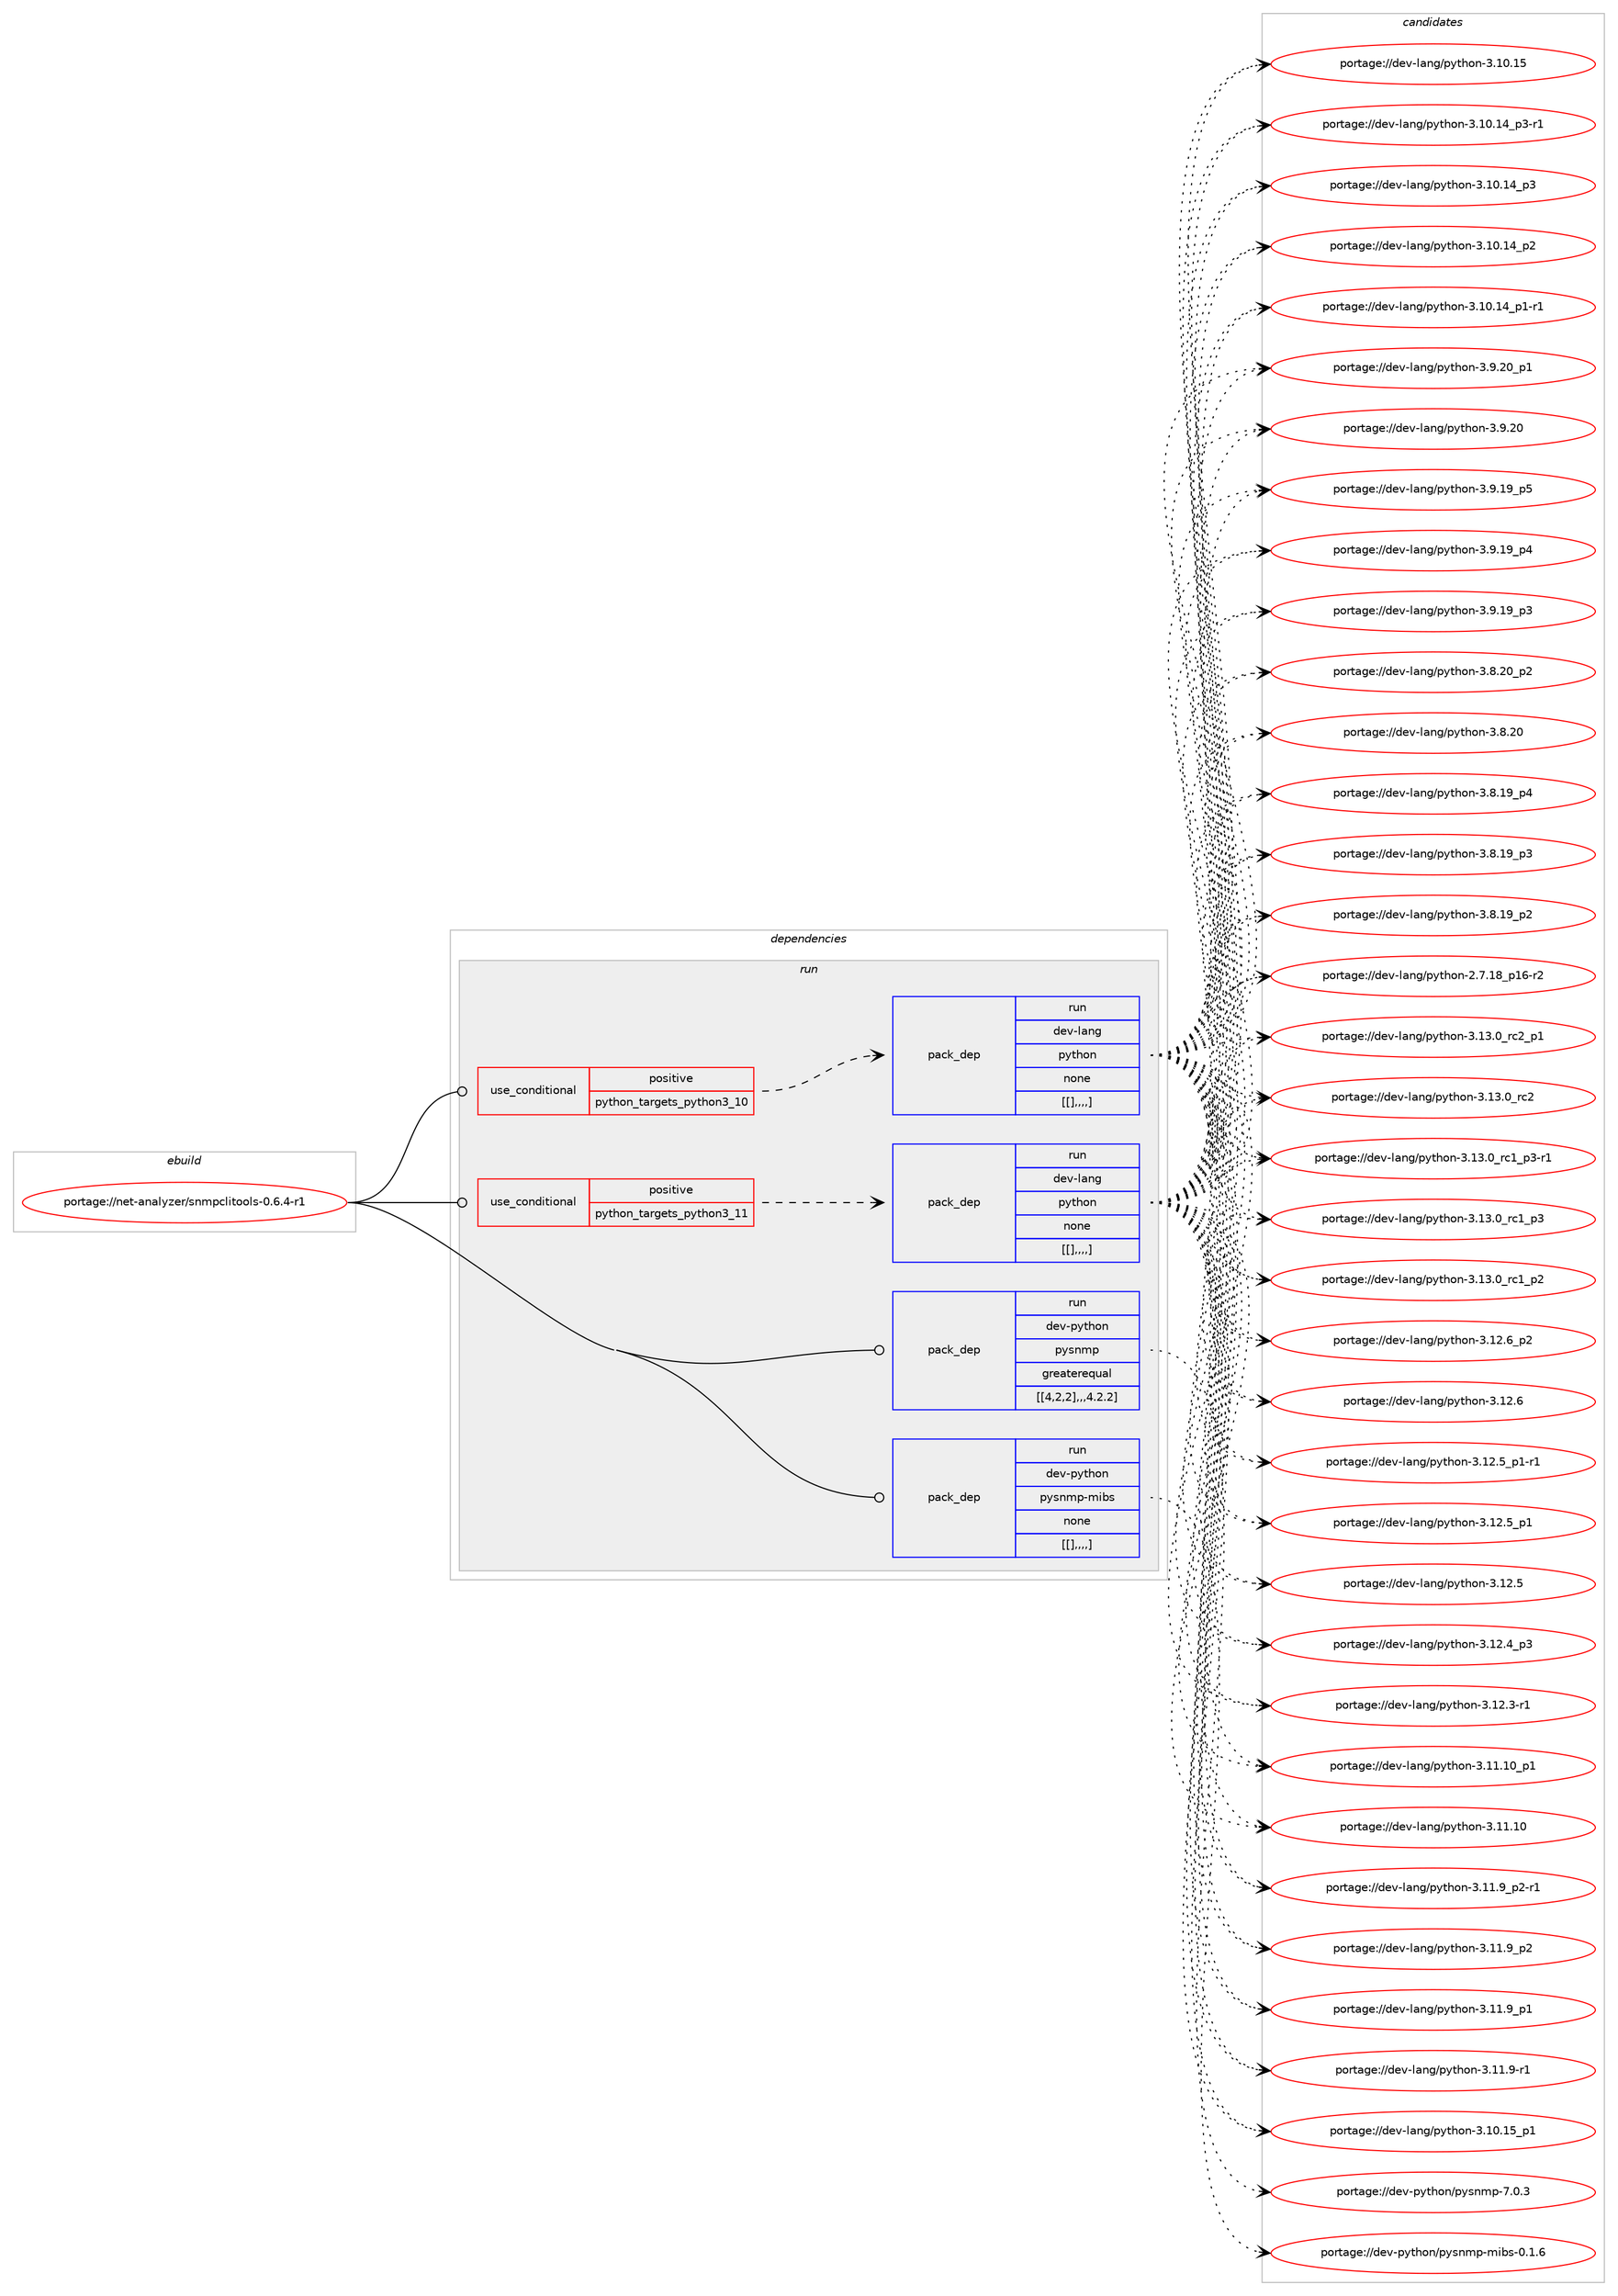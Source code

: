 digraph prolog {

# *************
# Graph options
# *************

newrank=true;
concentrate=true;
compound=true;
graph [rankdir=LR,fontname=Helvetica,fontsize=10,ranksep=1.5];#, ranksep=2.5, nodesep=0.2];
edge  [arrowhead=vee];
node  [fontname=Helvetica,fontsize=10];

# **********
# The ebuild
# **********

subgraph cluster_leftcol {
color=gray;
label=<<i>ebuild</i>>;
id [label="portage://net-analyzer/snmpclitools-0.6.4-r1", color=red, width=4, href="../net-analyzer/snmpclitools-0.6.4-r1.svg"];
}

# ****************
# The dependencies
# ****************

subgraph cluster_midcol {
color=gray;
label=<<i>dependencies</i>>;
subgraph cluster_compile {
fillcolor="#eeeeee";
style=filled;
label=<<i>compile</i>>;
}
subgraph cluster_compileandrun {
fillcolor="#eeeeee";
style=filled;
label=<<i>compile and run</i>>;
}
subgraph cluster_run {
fillcolor="#eeeeee";
style=filled;
label=<<i>run</i>>;
subgraph cond92479 {
dependency353622 [label=<<TABLE BORDER="0" CELLBORDER="1" CELLSPACING="0" CELLPADDING="4"><TR><TD ROWSPAN="3" CELLPADDING="10">use_conditional</TD></TR><TR><TD>positive</TD></TR><TR><TD>python_targets_python3_10</TD></TR></TABLE>>, shape=none, color=red];
subgraph pack258516 {
dependency353623 [label=<<TABLE BORDER="0" CELLBORDER="1" CELLSPACING="0" CELLPADDING="4" WIDTH="220"><TR><TD ROWSPAN="6" CELLPADDING="30">pack_dep</TD></TR><TR><TD WIDTH="110">run</TD></TR><TR><TD>dev-lang</TD></TR><TR><TD>python</TD></TR><TR><TD>none</TD></TR><TR><TD>[[],,,,]</TD></TR></TABLE>>, shape=none, color=blue];
}
dependency353622:e -> dependency353623:w [weight=20,style="dashed",arrowhead="vee"];
}
id:e -> dependency353622:w [weight=20,style="solid",arrowhead="odot"];
subgraph cond92480 {
dependency353624 [label=<<TABLE BORDER="0" CELLBORDER="1" CELLSPACING="0" CELLPADDING="4"><TR><TD ROWSPAN="3" CELLPADDING="10">use_conditional</TD></TR><TR><TD>positive</TD></TR><TR><TD>python_targets_python3_11</TD></TR></TABLE>>, shape=none, color=red];
subgraph pack258517 {
dependency353625 [label=<<TABLE BORDER="0" CELLBORDER="1" CELLSPACING="0" CELLPADDING="4" WIDTH="220"><TR><TD ROWSPAN="6" CELLPADDING="30">pack_dep</TD></TR><TR><TD WIDTH="110">run</TD></TR><TR><TD>dev-lang</TD></TR><TR><TD>python</TD></TR><TR><TD>none</TD></TR><TR><TD>[[],,,,]</TD></TR></TABLE>>, shape=none, color=blue];
}
dependency353624:e -> dependency353625:w [weight=20,style="dashed",arrowhead="vee"];
}
id:e -> dependency353624:w [weight=20,style="solid",arrowhead="odot"];
subgraph pack258518 {
dependency353626 [label=<<TABLE BORDER="0" CELLBORDER="1" CELLSPACING="0" CELLPADDING="4" WIDTH="220"><TR><TD ROWSPAN="6" CELLPADDING="30">pack_dep</TD></TR><TR><TD WIDTH="110">run</TD></TR><TR><TD>dev-python</TD></TR><TR><TD>pysnmp</TD></TR><TR><TD>greaterequal</TD></TR><TR><TD>[[4,2,2],,,4.2.2]</TD></TR></TABLE>>, shape=none, color=blue];
}
id:e -> dependency353626:w [weight=20,style="solid",arrowhead="odot"];
subgraph pack258519 {
dependency353627 [label=<<TABLE BORDER="0" CELLBORDER="1" CELLSPACING="0" CELLPADDING="4" WIDTH="220"><TR><TD ROWSPAN="6" CELLPADDING="30">pack_dep</TD></TR><TR><TD WIDTH="110">run</TD></TR><TR><TD>dev-python</TD></TR><TR><TD>pysnmp-mibs</TD></TR><TR><TD>none</TD></TR><TR><TD>[[],,,,]</TD></TR></TABLE>>, shape=none, color=blue];
}
id:e -> dependency353627:w [weight=20,style="solid",arrowhead="odot"];
}
}

# **************
# The candidates
# **************

subgraph cluster_choices {
rank=same;
color=gray;
label=<<i>candidates</i>>;

subgraph choice258516 {
color=black;
nodesep=1;
choice100101118451089711010347112121116104111110455146495146489511499509511249 [label="portage://dev-lang/python-3.13.0_rc2_p1", color=red, width=4,href="../dev-lang/python-3.13.0_rc2_p1.svg"];
choice10010111845108971101034711212111610411111045514649514648951149950 [label="portage://dev-lang/python-3.13.0_rc2", color=red, width=4,href="../dev-lang/python-3.13.0_rc2.svg"];
choice1001011184510897110103471121211161041111104551464951464895114994995112514511449 [label="portage://dev-lang/python-3.13.0_rc1_p3-r1", color=red, width=4,href="../dev-lang/python-3.13.0_rc1_p3-r1.svg"];
choice100101118451089711010347112121116104111110455146495146489511499499511251 [label="portage://dev-lang/python-3.13.0_rc1_p3", color=red, width=4,href="../dev-lang/python-3.13.0_rc1_p3.svg"];
choice100101118451089711010347112121116104111110455146495146489511499499511250 [label="portage://dev-lang/python-3.13.0_rc1_p2", color=red, width=4,href="../dev-lang/python-3.13.0_rc1_p2.svg"];
choice100101118451089711010347112121116104111110455146495046549511250 [label="portage://dev-lang/python-3.12.6_p2", color=red, width=4,href="../dev-lang/python-3.12.6_p2.svg"];
choice10010111845108971101034711212111610411111045514649504654 [label="portage://dev-lang/python-3.12.6", color=red, width=4,href="../dev-lang/python-3.12.6.svg"];
choice1001011184510897110103471121211161041111104551464950465395112494511449 [label="portage://dev-lang/python-3.12.5_p1-r1", color=red, width=4,href="../dev-lang/python-3.12.5_p1-r1.svg"];
choice100101118451089711010347112121116104111110455146495046539511249 [label="portage://dev-lang/python-3.12.5_p1", color=red, width=4,href="../dev-lang/python-3.12.5_p1.svg"];
choice10010111845108971101034711212111610411111045514649504653 [label="portage://dev-lang/python-3.12.5", color=red, width=4,href="../dev-lang/python-3.12.5.svg"];
choice100101118451089711010347112121116104111110455146495046529511251 [label="portage://dev-lang/python-3.12.4_p3", color=red, width=4,href="../dev-lang/python-3.12.4_p3.svg"];
choice100101118451089711010347112121116104111110455146495046514511449 [label="portage://dev-lang/python-3.12.3-r1", color=red, width=4,href="../dev-lang/python-3.12.3-r1.svg"];
choice10010111845108971101034711212111610411111045514649494649489511249 [label="portage://dev-lang/python-3.11.10_p1", color=red, width=4,href="../dev-lang/python-3.11.10_p1.svg"];
choice1001011184510897110103471121211161041111104551464949464948 [label="portage://dev-lang/python-3.11.10", color=red, width=4,href="../dev-lang/python-3.11.10.svg"];
choice1001011184510897110103471121211161041111104551464949465795112504511449 [label="portage://dev-lang/python-3.11.9_p2-r1", color=red, width=4,href="../dev-lang/python-3.11.9_p2-r1.svg"];
choice100101118451089711010347112121116104111110455146494946579511250 [label="portage://dev-lang/python-3.11.9_p2", color=red, width=4,href="../dev-lang/python-3.11.9_p2.svg"];
choice100101118451089711010347112121116104111110455146494946579511249 [label="portage://dev-lang/python-3.11.9_p1", color=red, width=4,href="../dev-lang/python-3.11.9_p1.svg"];
choice100101118451089711010347112121116104111110455146494946574511449 [label="portage://dev-lang/python-3.11.9-r1", color=red, width=4,href="../dev-lang/python-3.11.9-r1.svg"];
choice10010111845108971101034711212111610411111045514649484649539511249 [label="portage://dev-lang/python-3.10.15_p1", color=red, width=4,href="../dev-lang/python-3.10.15_p1.svg"];
choice1001011184510897110103471121211161041111104551464948464953 [label="portage://dev-lang/python-3.10.15", color=red, width=4,href="../dev-lang/python-3.10.15.svg"];
choice100101118451089711010347112121116104111110455146494846495295112514511449 [label="portage://dev-lang/python-3.10.14_p3-r1", color=red, width=4,href="../dev-lang/python-3.10.14_p3-r1.svg"];
choice10010111845108971101034711212111610411111045514649484649529511251 [label="portage://dev-lang/python-3.10.14_p3", color=red, width=4,href="../dev-lang/python-3.10.14_p3.svg"];
choice10010111845108971101034711212111610411111045514649484649529511250 [label="portage://dev-lang/python-3.10.14_p2", color=red, width=4,href="../dev-lang/python-3.10.14_p2.svg"];
choice100101118451089711010347112121116104111110455146494846495295112494511449 [label="portage://dev-lang/python-3.10.14_p1-r1", color=red, width=4,href="../dev-lang/python-3.10.14_p1-r1.svg"];
choice100101118451089711010347112121116104111110455146574650489511249 [label="portage://dev-lang/python-3.9.20_p1", color=red, width=4,href="../dev-lang/python-3.9.20_p1.svg"];
choice10010111845108971101034711212111610411111045514657465048 [label="portage://dev-lang/python-3.9.20", color=red, width=4,href="../dev-lang/python-3.9.20.svg"];
choice100101118451089711010347112121116104111110455146574649579511253 [label="portage://dev-lang/python-3.9.19_p5", color=red, width=4,href="../dev-lang/python-3.9.19_p5.svg"];
choice100101118451089711010347112121116104111110455146574649579511252 [label="portage://dev-lang/python-3.9.19_p4", color=red, width=4,href="../dev-lang/python-3.9.19_p4.svg"];
choice100101118451089711010347112121116104111110455146574649579511251 [label="portage://dev-lang/python-3.9.19_p3", color=red, width=4,href="../dev-lang/python-3.9.19_p3.svg"];
choice100101118451089711010347112121116104111110455146564650489511250 [label="portage://dev-lang/python-3.8.20_p2", color=red, width=4,href="../dev-lang/python-3.8.20_p2.svg"];
choice10010111845108971101034711212111610411111045514656465048 [label="portage://dev-lang/python-3.8.20", color=red, width=4,href="../dev-lang/python-3.8.20.svg"];
choice100101118451089711010347112121116104111110455146564649579511252 [label="portage://dev-lang/python-3.8.19_p4", color=red, width=4,href="../dev-lang/python-3.8.19_p4.svg"];
choice100101118451089711010347112121116104111110455146564649579511251 [label="portage://dev-lang/python-3.8.19_p3", color=red, width=4,href="../dev-lang/python-3.8.19_p3.svg"];
choice100101118451089711010347112121116104111110455146564649579511250 [label="portage://dev-lang/python-3.8.19_p2", color=red, width=4,href="../dev-lang/python-3.8.19_p2.svg"];
choice100101118451089711010347112121116104111110455046554649569511249544511450 [label="portage://dev-lang/python-2.7.18_p16-r2", color=red, width=4,href="../dev-lang/python-2.7.18_p16-r2.svg"];
dependency353623:e -> choice100101118451089711010347112121116104111110455146495146489511499509511249:w [style=dotted,weight="100"];
dependency353623:e -> choice10010111845108971101034711212111610411111045514649514648951149950:w [style=dotted,weight="100"];
dependency353623:e -> choice1001011184510897110103471121211161041111104551464951464895114994995112514511449:w [style=dotted,weight="100"];
dependency353623:e -> choice100101118451089711010347112121116104111110455146495146489511499499511251:w [style=dotted,weight="100"];
dependency353623:e -> choice100101118451089711010347112121116104111110455146495146489511499499511250:w [style=dotted,weight="100"];
dependency353623:e -> choice100101118451089711010347112121116104111110455146495046549511250:w [style=dotted,weight="100"];
dependency353623:e -> choice10010111845108971101034711212111610411111045514649504654:w [style=dotted,weight="100"];
dependency353623:e -> choice1001011184510897110103471121211161041111104551464950465395112494511449:w [style=dotted,weight="100"];
dependency353623:e -> choice100101118451089711010347112121116104111110455146495046539511249:w [style=dotted,weight="100"];
dependency353623:e -> choice10010111845108971101034711212111610411111045514649504653:w [style=dotted,weight="100"];
dependency353623:e -> choice100101118451089711010347112121116104111110455146495046529511251:w [style=dotted,weight="100"];
dependency353623:e -> choice100101118451089711010347112121116104111110455146495046514511449:w [style=dotted,weight="100"];
dependency353623:e -> choice10010111845108971101034711212111610411111045514649494649489511249:w [style=dotted,weight="100"];
dependency353623:e -> choice1001011184510897110103471121211161041111104551464949464948:w [style=dotted,weight="100"];
dependency353623:e -> choice1001011184510897110103471121211161041111104551464949465795112504511449:w [style=dotted,weight="100"];
dependency353623:e -> choice100101118451089711010347112121116104111110455146494946579511250:w [style=dotted,weight="100"];
dependency353623:e -> choice100101118451089711010347112121116104111110455146494946579511249:w [style=dotted,weight="100"];
dependency353623:e -> choice100101118451089711010347112121116104111110455146494946574511449:w [style=dotted,weight="100"];
dependency353623:e -> choice10010111845108971101034711212111610411111045514649484649539511249:w [style=dotted,weight="100"];
dependency353623:e -> choice1001011184510897110103471121211161041111104551464948464953:w [style=dotted,weight="100"];
dependency353623:e -> choice100101118451089711010347112121116104111110455146494846495295112514511449:w [style=dotted,weight="100"];
dependency353623:e -> choice10010111845108971101034711212111610411111045514649484649529511251:w [style=dotted,weight="100"];
dependency353623:e -> choice10010111845108971101034711212111610411111045514649484649529511250:w [style=dotted,weight="100"];
dependency353623:e -> choice100101118451089711010347112121116104111110455146494846495295112494511449:w [style=dotted,weight="100"];
dependency353623:e -> choice100101118451089711010347112121116104111110455146574650489511249:w [style=dotted,weight="100"];
dependency353623:e -> choice10010111845108971101034711212111610411111045514657465048:w [style=dotted,weight="100"];
dependency353623:e -> choice100101118451089711010347112121116104111110455146574649579511253:w [style=dotted,weight="100"];
dependency353623:e -> choice100101118451089711010347112121116104111110455146574649579511252:w [style=dotted,weight="100"];
dependency353623:e -> choice100101118451089711010347112121116104111110455146574649579511251:w [style=dotted,weight="100"];
dependency353623:e -> choice100101118451089711010347112121116104111110455146564650489511250:w [style=dotted,weight="100"];
dependency353623:e -> choice10010111845108971101034711212111610411111045514656465048:w [style=dotted,weight="100"];
dependency353623:e -> choice100101118451089711010347112121116104111110455146564649579511252:w [style=dotted,weight="100"];
dependency353623:e -> choice100101118451089711010347112121116104111110455146564649579511251:w [style=dotted,weight="100"];
dependency353623:e -> choice100101118451089711010347112121116104111110455146564649579511250:w [style=dotted,weight="100"];
dependency353623:e -> choice100101118451089711010347112121116104111110455046554649569511249544511450:w [style=dotted,weight="100"];
}
subgraph choice258517 {
color=black;
nodesep=1;
choice100101118451089711010347112121116104111110455146495146489511499509511249 [label="portage://dev-lang/python-3.13.0_rc2_p1", color=red, width=4,href="../dev-lang/python-3.13.0_rc2_p1.svg"];
choice10010111845108971101034711212111610411111045514649514648951149950 [label="portage://dev-lang/python-3.13.0_rc2", color=red, width=4,href="../dev-lang/python-3.13.0_rc2.svg"];
choice1001011184510897110103471121211161041111104551464951464895114994995112514511449 [label="portage://dev-lang/python-3.13.0_rc1_p3-r1", color=red, width=4,href="../dev-lang/python-3.13.0_rc1_p3-r1.svg"];
choice100101118451089711010347112121116104111110455146495146489511499499511251 [label="portage://dev-lang/python-3.13.0_rc1_p3", color=red, width=4,href="../dev-lang/python-3.13.0_rc1_p3.svg"];
choice100101118451089711010347112121116104111110455146495146489511499499511250 [label="portage://dev-lang/python-3.13.0_rc1_p2", color=red, width=4,href="../dev-lang/python-3.13.0_rc1_p2.svg"];
choice100101118451089711010347112121116104111110455146495046549511250 [label="portage://dev-lang/python-3.12.6_p2", color=red, width=4,href="../dev-lang/python-3.12.6_p2.svg"];
choice10010111845108971101034711212111610411111045514649504654 [label="portage://dev-lang/python-3.12.6", color=red, width=4,href="../dev-lang/python-3.12.6.svg"];
choice1001011184510897110103471121211161041111104551464950465395112494511449 [label="portage://dev-lang/python-3.12.5_p1-r1", color=red, width=4,href="../dev-lang/python-3.12.5_p1-r1.svg"];
choice100101118451089711010347112121116104111110455146495046539511249 [label="portage://dev-lang/python-3.12.5_p1", color=red, width=4,href="../dev-lang/python-3.12.5_p1.svg"];
choice10010111845108971101034711212111610411111045514649504653 [label="portage://dev-lang/python-3.12.5", color=red, width=4,href="../dev-lang/python-3.12.5.svg"];
choice100101118451089711010347112121116104111110455146495046529511251 [label="portage://dev-lang/python-3.12.4_p3", color=red, width=4,href="../dev-lang/python-3.12.4_p3.svg"];
choice100101118451089711010347112121116104111110455146495046514511449 [label="portage://dev-lang/python-3.12.3-r1", color=red, width=4,href="../dev-lang/python-3.12.3-r1.svg"];
choice10010111845108971101034711212111610411111045514649494649489511249 [label="portage://dev-lang/python-3.11.10_p1", color=red, width=4,href="../dev-lang/python-3.11.10_p1.svg"];
choice1001011184510897110103471121211161041111104551464949464948 [label="portage://dev-lang/python-3.11.10", color=red, width=4,href="../dev-lang/python-3.11.10.svg"];
choice1001011184510897110103471121211161041111104551464949465795112504511449 [label="portage://dev-lang/python-3.11.9_p2-r1", color=red, width=4,href="../dev-lang/python-3.11.9_p2-r1.svg"];
choice100101118451089711010347112121116104111110455146494946579511250 [label="portage://dev-lang/python-3.11.9_p2", color=red, width=4,href="../dev-lang/python-3.11.9_p2.svg"];
choice100101118451089711010347112121116104111110455146494946579511249 [label="portage://dev-lang/python-3.11.9_p1", color=red, width=4,href="../dev-lang/python-3.11.9_p1.svg"];
choice100101118451089711010347112121116104111110455146494946574511449 [label="portage://dev-lang/python-3.11.9-r1", color=red, width=4,href="../dev-lang/python-3.11.9-r1.svg"];
choice10010111845108971101034711212111610411111045514649484649539511249 [label="portage://dev-lang/python-3.10.15_p1", color=red, width=4,href="../dev-lang/python-3.10.15_p1.svg"];
choice1001011184510897110103471121211161041111104551464948464953 [label="portage://dev-lang/python-3.10.15", color=red, width=4,href="../dev-lang/python-3.10.15.svg"];
choice100101118451089711010347112121116104111110455146494846495295112514511449 [label="portage://dev-lang/python-3.10.14_p3-r1", color=red, width=4,href="../dev-lang/python-3.10.14_p3-r1.svg"];
choice10010111845108971101034711212111610411111045514649484649529511251 [label="portage://dev-lang/python-3.10.14_p3", color=red, width=4,href="../dev-lang/python-3.10.14_p3.svg"];
choice10010111845108971101034711212111610411111045514649484649529511250 [label="portage://dev-lang/python-3.10.14_p2", color=red, width=4,href="../dev-lang/python-3.10.14_p2.svg"];
choice100101118451089711010347112121116104111110455146494846495295112494511449 [label="portage://dev-lang/python-3.10.14_p1-r1", color=red, width=4,href="../dev-lang/python-3.10.14_p1-r1.svg"];
choice100101118451089711010347112121116104111110455146574650489511249 [label="portage://dev-lang/python-3.9.20_p1", color=red, width=4,href="../dev-lang/python-3.9.20_p1.svg"];
choice10010111845108971101034711212111610411111045514657465048 [label="portage://dev-lang/python-3.9.20", color=red, width=4,href="../dev-lang/python-3.9.20.svg"];
choice100101118451089711010347112121116104111110455146574649579511253 [label="portage://dev-lang/python-3.9.19_p5", color=red, width=4,href="../dev-lang/python-3.9.19_p5.svg"];
choice100101118451089711010347112121116104111110455146574649579511252 [label="portage://dev-lang/python-3.9.19_p4", color=red, width=4,href="../dev-lang/python-3.9.19_p4.svg"];
choice100101118451089711010347112121116104111110455146574649579511251 [label="portage://dev-lang/python-3.9.19_p3", color=red, width=4,href="../dev-lang/python-3.9.19_p3.svg"];
choice100101118451089711010347112121116104111110455146564650489511250 [label="portage://dev-lang/python-3.8.20_p2", color=red, width=4,href="../dev-lang/python-3.8.20_p2.svg"];
choice10010111845108971101034711212111610411111045514656465048 [label="portage://dev-lang/python-3.8.20", color=red, width=4,href="../dev-lang/python-3.8.20.svg"];
choice100101118451089711010347112121116104111110455146564649579511252 [label="portage://dev-lang/python-3.8.19_p4", color=red, width=4,href="../dev-lang/python-3.8.19_p4.svg"];
choice100101118451089711010347112121116104111110455146564649579511251 [label="portage://dev-lang/python-3.8.19_p3", color=red, width=4,href="../dev-lang/python-3.8.19_p3.svg"];
choice100101118451089711010347112121116104111110455146564649579511250 [label="portage://dev-lang/python-3.8.19_p2", color=red, width=4,href="../dev-lang/python-3.8.19_p2.svg"];
choice100101118451089711010347112121116104111110455046554649569511249544511450 [label="portage://dev-lang/python-2.7.18_p16-r2", color=red, width=4,href="../dev-lang/python-2.7.18_p16-r2.svg"];
dependency353625:e -> choice100101118451089711010347112121116104111110455146495146489511499509511249:w [style=dotted,weight="100"];
dependency353625:e -> choice10010111845108971101034711212111610411111045514649514648951149950:w [style=dotted,weight="100"];
dependency353625:e -> choice1001011184510897110103471121211161041111104551464951464895114994995112514511449:w [style=dotted,weight="100"];
dependency353625:e -> choice100101118451089711010347112121116104111110455146495146489511499499511251:w [style=dotted,weight="100"];
dependency353625:e -> choice100101118451089711010347112121116104111110455146495146489511499499511250:w [style=dotted,weight="100"];
dependency353625:e -> choice100101118451089711010347112121116104111110455146495046549511250:w [style=dotted,weight="100"];
dependency353625:e -> choice10010111845108971101034711212111610411111045514649504654:w [style=dotted,weight="100"];
dependency353625:e -> choice1001011184510897110103471121211161041111104551464950465395112494511449:w [style=dotted,weight="100"];
dependency353625:e -> choice100101118451089711010347112121116104111110455146495046539511249:w [style=dotted,weight="100"];
dependency353625:e -> choice10010111845108971101034711212111610411111045514649504653:w [style=dotted,weight="100"];
dependency353625:e -> choice100101118451089711010347112121116104111110455146495046529511251:w [style=dotted,weight="100"];
dependency353625:e -> choice100101118451089711010347112121116104111110455146495046514511449:w [style=dotted,weight="100"];
dependency353625:e -> choice10010111845108971101034711212111610411111045514649494649489511249:w [style=dotted,weight="100"];
dependency353625:e -> choice1001011184510897110103471121211161041111104551464949464948:w [style=dotted,weight="100"];
dependency353625:e -> choice1001011184510897110103471121211161041111104551464949465795112504511449:w [style=dotted,weight="100"];
dependency353625:e -> choice100101118451089711010347112121116104111110455146494946579511250:w [style=dotted,weight="100"];
dependency353625:e -> choice100101118451089711010347112121116104111110455146494946579511249:w [style=dotted,weight="100"];
dependency353625:e -> choice100101118451089711010347112121116104111110455146494946574511449:w [style=dotted,weight="100"];
dependency353625:e -> choice10010111845108971101034711212111610411111045514649484649539511249:w [style=dotted,weight="100"];
dependency353625:e -> choice1001011184510897110103471121211161041111104551464948464953:w [style=dotted,weight="100"];
dependency353625:e -> choice100101118451089711010347112121116104111110455146494846495295112514511449:w [style=dotted,weight="100"];
dependency353625:e -> choice10010111845108971101034711212111610411111045514649484649529511251:w [style=dotted,weight="100"];
dependency353625:e -> choice10010111845108971101034711212111610411111045514649484649529511250:w [style=dotted,weight="100"];
dependency353625:e -> choice100101118451089711010347112121116104111110455146494846495295112494511449:w [style=dotted,weight="100"];
dependency353625:e -> choice100101118451089711010347112121116104111110455146574650489511249:w [style=dotted,weight="100"];
dependency353625:e -> choice10010111845108971101034711212111610411111045514657465048:w [style=dotted,weight="100"];
dependency353625:e -> choice100101118451089711010347112121116104111110455146574649579511253:w [style=dotted,weight="100"];
dependency353625:e -> choice100101118451089711010347112121116104111110455146574649579511252:w [style=dotted,weight="100"];
dependency353625:e -> choice100101118451089711010347112121116104111110455146574649579511251:w [style=dotted,weight="100"];
dependency353625:e -> choice100101118451089711010347112121116104111110455146564650489511250:w [style=dotted,weight="100"];
dependency353625:e -> choice10010111845108971101034711212111610411111045514656465048:w [style=dotted,weight="100"];
dependency353625:e -> choice100101118451089711010347112121116104111110455146564649579511252:w [style=dotted,weight="100"];
dependency353625:e -> choice100101118451089711010347112121116104111110455146564649579511251:w [style=dotted,weight="100"];
dependency353625:e -> choice100101118451089711010347112121116104111110455146564649579511250:w [style=dotted,weight="100"];
dependency353625:e -> choice100101118451089711010347112121116104111110455046554649569511249544511450:w [style=dotted,weight="100"];
}
subgraph choice258518 {
color=black;
nodesep=1;
choice1001011184511212111610411111047112121115110109112455546484651 [label="portage://dev-python/pysnmp-7.0.3", color=red, width=4,href="../dev-python/pysnmp-7.0.3.svg"];
dependency353626:e -> choice1001011184511212111610411111047112121115110109112455546484651:w [style=dotted,weight="100"];
}
subgraph choice258519 {
color=black;
nodesep=1;
choice10010111845112121116104111110471121211151101091124510910598115454846494654 [label="portage://dev-python/pysnmp-mibs-0.1.6", color=red, width=4,href="../dev-python/pysnmp-mibs-0.1.6.svg"];
dependency353627:e -> choice10010111845112121116104111110471121211151101091124510910598115454846494654:w [style=dotted,weight="100"];
}
}

}
